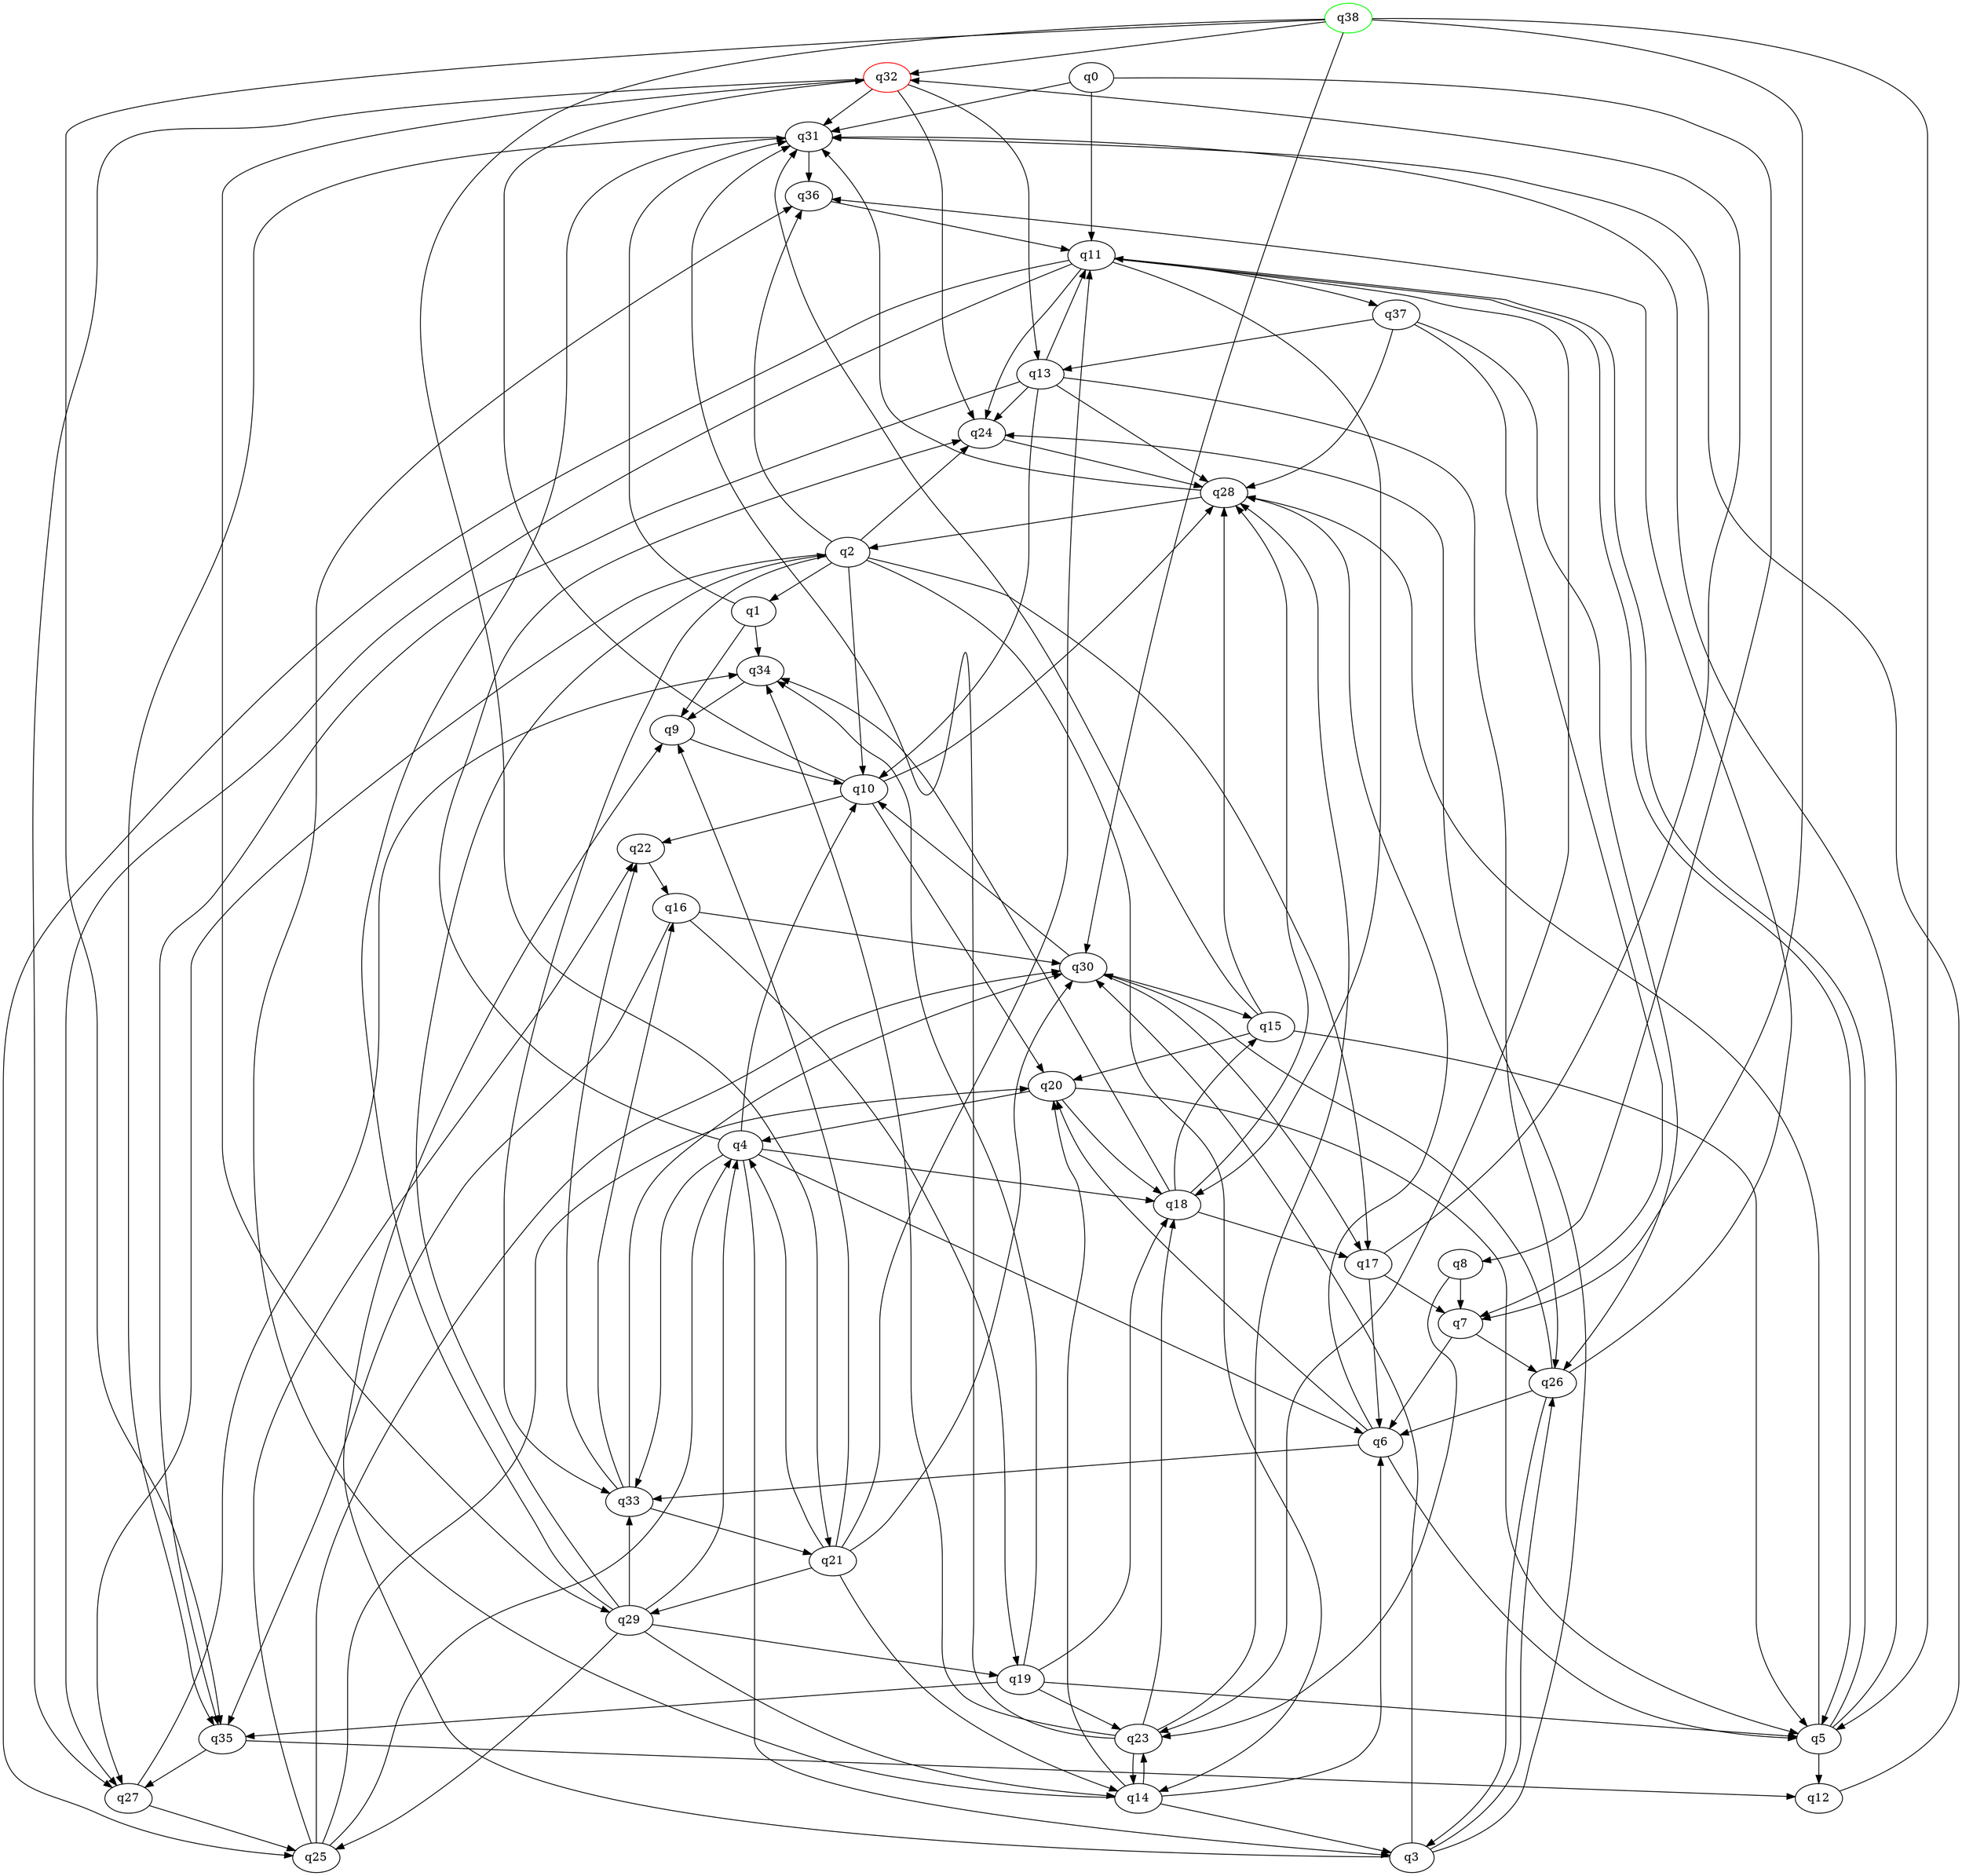 digraph A{
q38 [initial=1,color=green];
q32 [final=1,color=red];
q0 -> q8;
q0 -> q11;
q0 -> q31;
q1 -> q9;
q1 -> q31;
q1 -> q34;
q2 -> q1;
q2 -> q10;
q2 -> q14;
q2 -> q17;
q2 -> q24;
q2 -> q27;
q2 -> q33;
q2 -> q36;
q3 -> q9;
q3 -> q24;
q3 -> q26;
q3 -> q30;
q4 -> q3;
q4 -> q6;
q4 -> q10;
q4 -> q18;
q4 -> q24;
q4 -> q33;
q5 -> q11;
q5 -> q12;
q5 -> q28;
q5 -> q31;
q6 -> q5;
q6 -> q20;
q6 -> q28;
q6 -> q33;
q7 -> q6;
q7 -> q26;
q8 -> q7;
q8 -> q23;
q9 -> q10;
q10 -> q20;
q10 -> q22;
q10 -> q28;
q10 -> q32;
q11 -> q5;
q11 -> q18;
q11 -> q23;
q11 -> q24;
q11 -> q25;
q11 -> q27;
q11 -> q37;
q12 -> q31;
q13 -> q10;
q13 -> q11;
q13 -> q24;
q13 -> q26;
q13 -> q28;
q13 -> q35;
q14 -> q3;
q14 -> q6;
q14 -> q20;
q14 -> q23;
q14 -> q36;
q15 -> q5;
q15 -> q20;
q15 -> q28;
q15 -> q31;
q16 -> q19;
q16 -> q30;
q16 -> q35;
q17 -> q6;
q17 -> q7;
q17 -> q32;
q18 -> q15;
q18 -> q17;
q18 -> q28;
q18 -> q34;
q19 -> q5;
q19 -> q18;
q19 -> q23;
q19 -> q34;
q19 -> q35;
q20 -> q4;
q20 -> q5;
q20 -> q18;
q21 -> q4;
q21 -> q9;
q21 -> q11;
q21 -> q14;
q21 -> q29;
q21 -> q30;
q22 -> q16;
q23 -> q14;
q23 -> q18;
q23 -> q28;
q23 -> q31;
q23 -> q34;
q24 -> q28;
q25 -> q4;
q25 -> q20;
q25 -> q22;
q25 -> q30;
q26 -> q3;
q26 -> q6;
q26 -> q30;
q26 -> q36;
q27 -> q25;
q27 -> q34;
q28 -> q2;
q28 -> q31;
q29 -> q2;
q29 -> q4;
q29 -> q14;
q29 -> q19;
q29 -> q25;
q29 -> q31;
q29 -> q33;
q30 -> q10;
q30 -> q15;
q30 -> q17;
q31 -> q35;
q31 -> q36;
q32 -> q13;
q32 -> q24;
q32 -> q27;
q32 -> q29;
q32 -> q31;
q33 -> q16;
q33 -> q21;
q33 -> q22;
q33 -> q30;
q34 -> q9;
q35 -> q12;
q35 -> q27;
q36 -> q11;
q37 -> q7;
q37 -> q13;
q37 -> q26;
q37 -> q28;
q38 -> q5;
q38 -> q7;
q38 -> q21;
q38 -> q30;
q38 -> q32;
q38 -> q35;
}